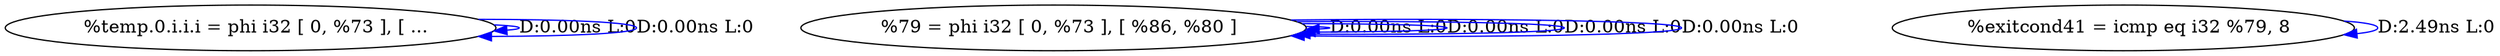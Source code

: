 digraph {
Node0x36d39f0[label="  %temp.0.i.i.i = phi i32 [ 0, %73 ], [ ..."];
Node0x36d39f0 -> Node0x36d39f0[label="D:0.00ns L:0",color=blue];
Node0x36d39f0 -> Node0x36d39f0[label="D:0.00ns L:0",color=blue];
Node0x36d3ad0[label="  %79 = phi i32 [ 0, %73 ], [ %86, %80 ]"];
Node0x36d3ad0 -> Node0x36d3ad0[label="D:0.00ns L:0",color=blue];
Node0x36d3ad0 -> Node0x36d3ad0[label="D:0.00ns L:0",color=blue];
Node0x36d3ad0 -> Node0x36d3ad0[label="D:0.00ns L:0",color=blue];
Node0x36d3ad0 -> Node0x36d3ad0[label="D:0.00ns L:0",color=blue];
Node0x36d3bb0[label="  %exitcond41 = icmp eq i32 %79, 8"];
Node0x36d3bb0 -> Node0x36d3bb0[label="D:2.49ns L:0",color=blue];
}
